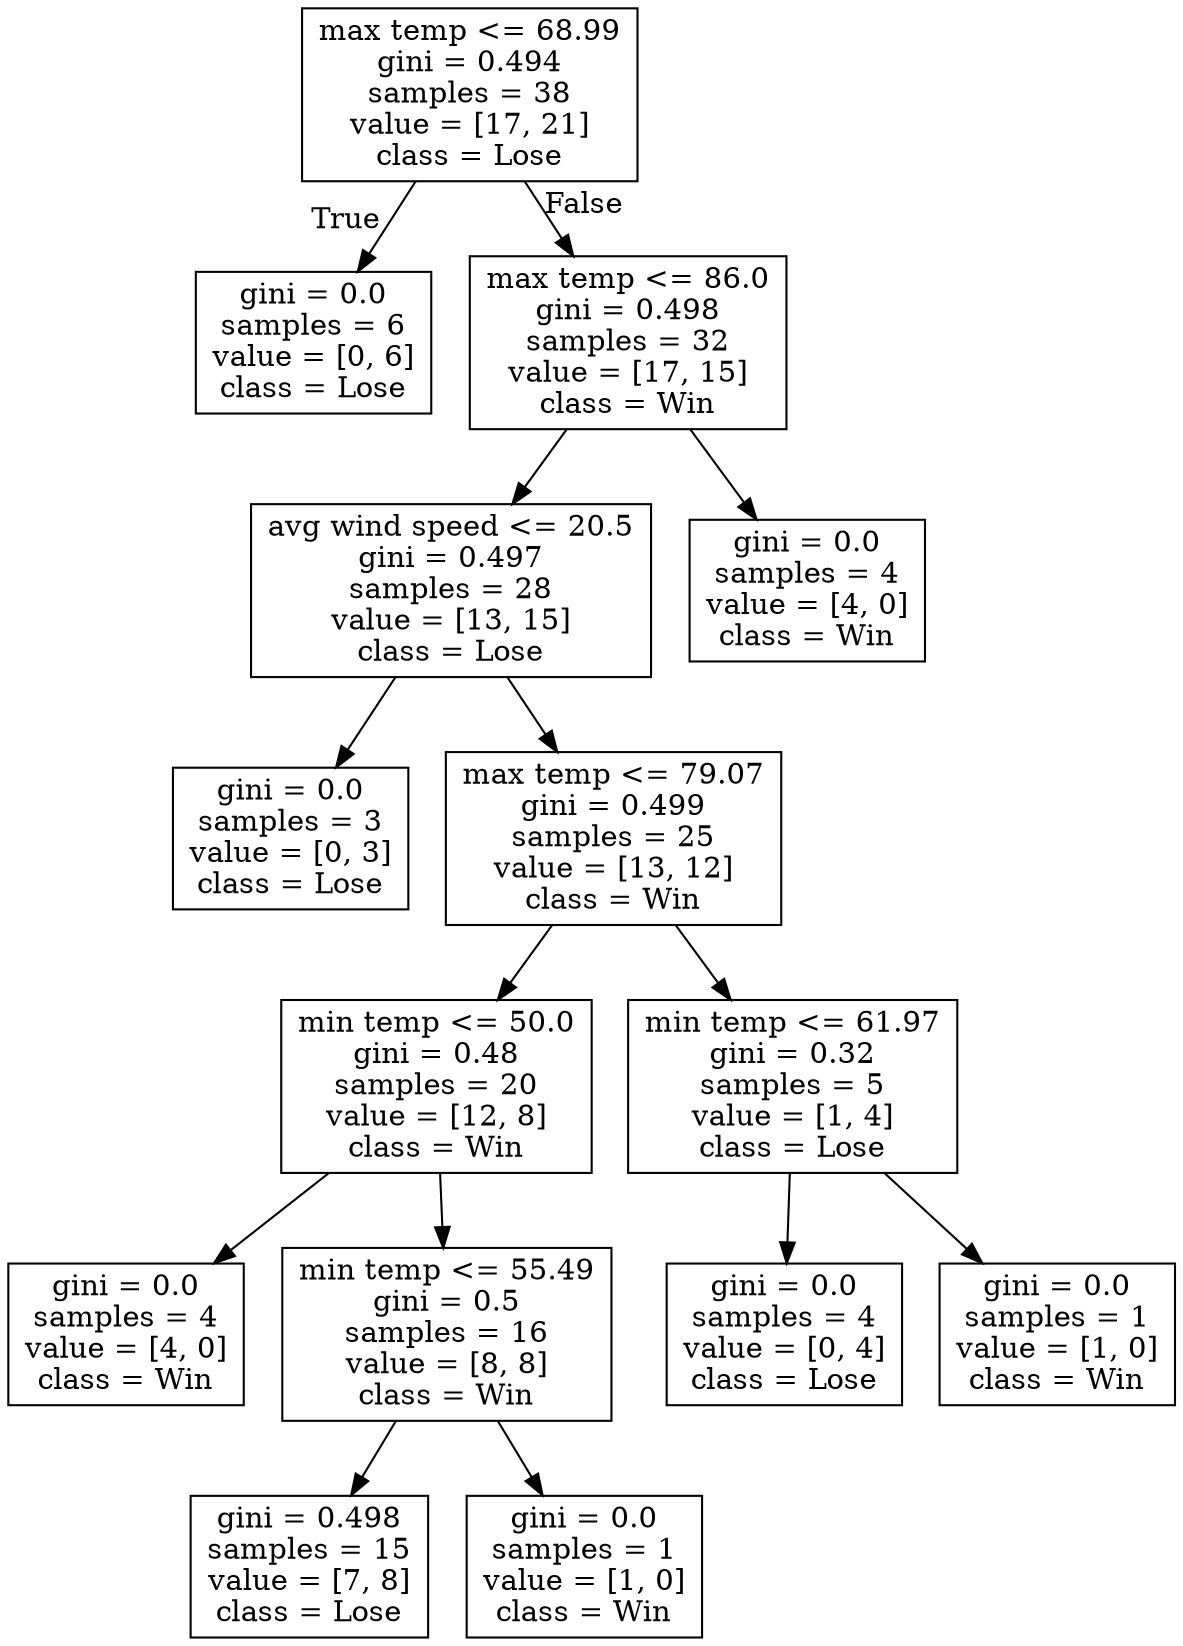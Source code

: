 digraph Tree {
node [shape=box] ;
0 [label="max temp <= 68.99\ngini = 0.494\nsamples = 38\nvalue = [17, 21]\nclass = Lose"] ;
1 [label="gini = 0.0\nsamples = 6\nvalue = [0, 6]\nclass = Lose"] ;
0 -> 1 [labeldistance=2.5, labelangle=45, headlabel="True"] ;
2 [label="max temp <= 86.0\ngini = 0.498\nsamples = 32\nvalue = [17, 15]\nclass = Win"] ;
0 -> 2 [labeldistance=2.5, labelangle=-45, headlabel="False"] ;
3 [label="avg wind speed <= 20.5\ngini = 0.497\nsamples = 28\nvalue = [13, 15]\nclass = Lose"] ;
2 -> 3 ;
4 [label="gini = 0.0\nsamples = 3\nvalue = [0, 3]\nclass = Lose"] ;
3 -> 4 ;
5 [label="max temp <= 79.07\ngini = 0.499\nsamples = 25\nvalue = [13, 12]\nclass = Win"] ;
3 -> 5 ;
6 [label="min temp <= 50.0\ngini = 0.48\nsamples = 20\nvalue = [12, 8]\nclass = Win"] ;
5 -> 6 ;
7 [label="gini = 0.0\nsamples = 4\nvalue = [4, 0]\nclass = Win"] ;
6 -> 7 ;
8 [label="min temp <= 55.49\ngini = 0.5\nsamples = 16\nvalue = [8, 8]\nclass = Win"] ;
6 -> 8 ;
9 [label="gini = 0.498\nsamples = 15\nvalue = [7, 8]\nclass = Lose"] ;
8 -> 9 ;
10 [label="gini = 0.0\nsamples = 1\nvalue = [1, 0]\nclass = Win"] ;
8 -> 10 ;
11 [label="min temp <= 61.97\ngini = 0.32\nsamples = 5\nvalue = [1, 4]\nclass = Lose"] ;
5 -> 11 ;
12 [label="gini = 0.0\nsamples = 4\nvalue = [0, 4]\nclass = Lose"] ;
11 -> 12 ;
13 [label="gini = 0.0\nsamples = 1\nvalue = [1, 0]\nclass = Win"] ;
11 -> 13 ;
14 [label="gini = 0.0\nsamples = 4\nvalue = [4, 0]\nclass = Win"] ;
2 -> 14 ;
}